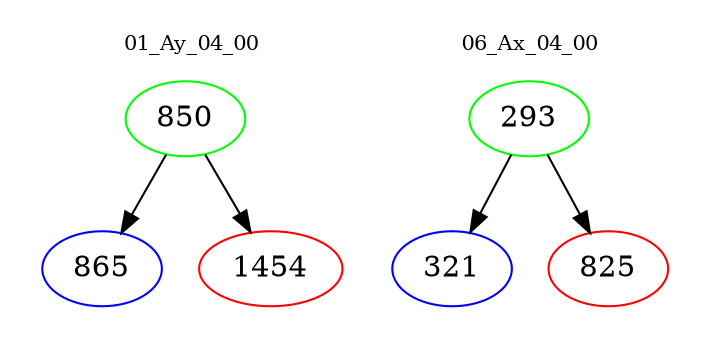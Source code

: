 digraph{
subgraph cluster_0 {
color = white
label = "01_Ay_04_00";
fontsize=10;
T0_850 [label="850", color="green"]
T0_850 -> T0_865 [color="black"]
T0_865 [label="865", color="blue"]
T0_850 -> T0_1454 [color="black"]
T0_1454 [label="1454", color="red"]
}
subgraph cluster_1 {
color = white
label = "06_Ax_04_00";
fontsize=10;
T1_293 [label="293", color="green"]
T1_293 -> T1_321 [color="black"]
T1_321 [label="321", color="blue"]
T1_293 -> T1_825 [color="black"]
T1_825 [label="825", color="red"]
}
}
